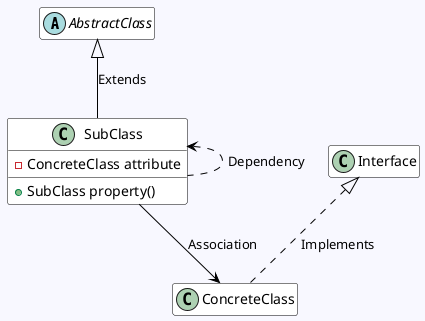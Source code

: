@startuml
skinparam backgroundcolor GhostWhite
skinparam class {
 ArrowColor Black
 BackgroundColor White
 BorderColor Black
}

hide empty attributes
hide empty members

abstract AbstractClass
class SubClass {
 - ConcreteClass attribute
 + SubClass property()
}
class ConcreteClass

AbstractClass <|-- SubClass : Extends
Interface <|.. ConcreteClass : Implements
SubClass <.. SubClass : Dependency
SubClass --> ConcreteClass : Association
@enduml
